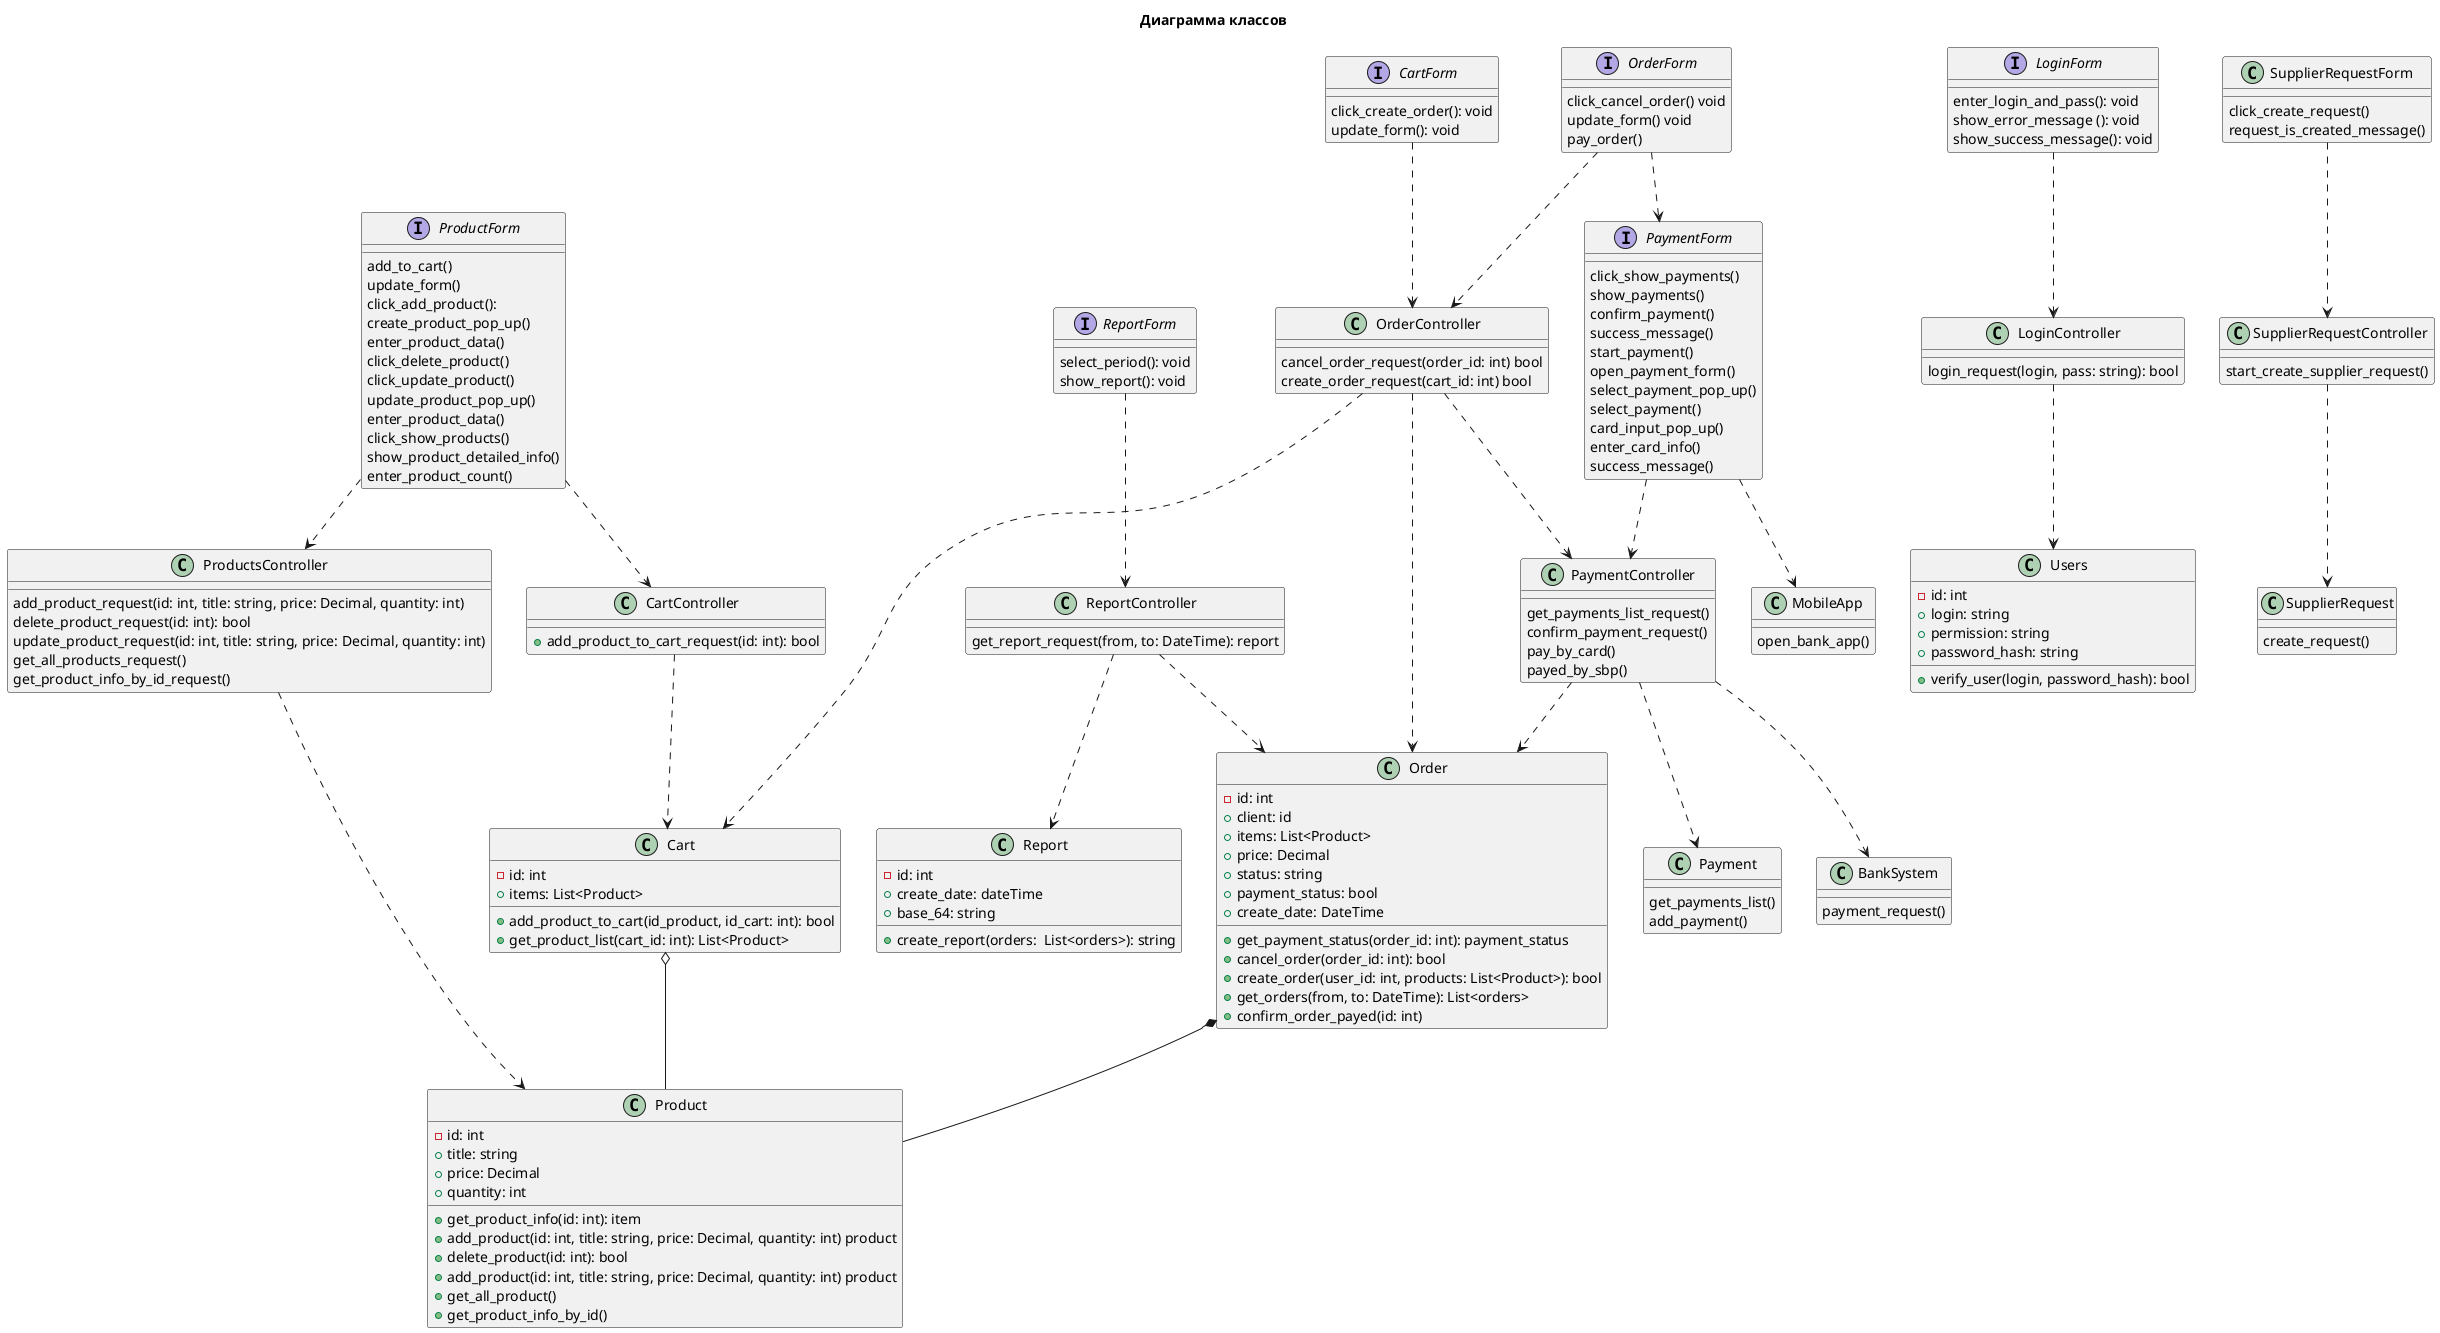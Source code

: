 @startuml
title Диаграмма классов 


interface ProductForm{
    add_to_cart()
    update_form()
    click_add_product():
    create_product_pop_up()
    enter_product_data()
    click_delete_product()
    click_update_product()
    update_product_pop_up()
    enter_product_data()
    сlick_show_products()
    show_product_detailed_info()
    enter_product_count()
}

interface OrderForm {
   click_cancel_order() void
   update_form() void
   pay_order()
}

interface CartForm {
    click_create_order(): void
    update_form(): void
}

interface ReportForm {
    select_period(): void
    show_report(): void
}

interface LoginForm {
    enter_login_and_pass(): void
    show_error_message (): void
    show_success_message(): void
}

interface PaymentForm {
    click_show_payments()
    show_payments()
    confirm_payment()
    success_message()
    start_payment()
    open_payment_form()
    select_payment_pop_up()
    select_payment()
    card_input_pop_up()
    enter_card_info()
    success_message()
}

class SupplierRequestForm {
    click_create_request()
    request_is_created_message()

}


class CartController {
    + add_product_to_cart_request(id: int): bool
}

class OrderController {
    cancel_order_request(order_id: int) bool
    create_order_request(cart_id: int) bool
}

class ProductsController {
    add_product_request(id: int, title: string, price: Decimal, quantity: int)
    delete_product_request(id: int): bool
    update_product_request(id: int, title: string, price: Decimal, quantity: int)
    get_all_products_request()
    get_product_info_by_id_request()
}

class ReportController {
    get_report_request(from, to: DateTime): report
}

class LoginController {
    login_request(login, pass: string): bool
}

class PaymentController {
    get_payments_list_request()
    confirm_payment_request()
    pay_by_card()
    payed_by_sbp()
}

class SupplierRequestController {
    start_create_supplier_request()
}

class Product {
    - id: int
    + title: string
    + price: Decimal
    + quantity: int
    + get_product_info(id: int): item
    + add_product(id: int, title: string, price: Decimal, quantity: int) product
    + delete_product(id: int): bool
    + add_product(id: int, title: string, price: Decimal, quantity: int) product
    + get_all_product()
    + get_product_info_by_id()

}

class Cart {
    - id: int
    + items: List<Product>
    + add_product_to_cart(id_product, id_cart: int): bool
    + get_product_list(cart_id: int): List<Product>
}

class Order {
    - id: int
    + client: id
    + items: List<Product>
    + price: Decimal
    + status: string
    + payment_status: bool
    + create_date: DateTime
    + get_payment_status(order_id: int): payment_status
    + cancel_order(order_id: int): bool
    + create_order(user_id: int, products: List<Product>): bool
    + get_orders(from, to: DateTime): List<orders>
    + confirm_order_payed(id: int)
}

class Report {
    - id: int
    + create_date: dateTime
    + base_64: string
    + create_report(orders:  List<orders>): string
}

class Users {
    - id: int
    + login: string
    + permission: string
    + password_hash: string
    + verify_user(login, password_hash): bool
}

class Payment {
    get_payments_list()
    add_payment()
}

class SupplierRequest {
    create_request()
}


class BankSystem {
    payment_request()
}

class MobileApp {
    open_bank_app()
}




ProductsController ..> Product
LoginController ..> Users


Cart o-- Product
Order *-- Product

ProductForm..> ProductsController 
ReportForm ..> ReportController 
ReportController ..> Order
ReportController ..> Report
OrderController ..> PaymentController
LoginForm ..> LoginController
ProductForm..> CartController
CartController ..> Cart
OrderForm ..> OrderController
OrderController ..> Order
CartForm ..> OrderController
OrderController ..> Cart
OrderForm ..> PaymentForm
PaymentForm ..> PaymentController
PaymentController ..> BankSystem
PaymentController ..> Payment
PaymentForm ..> MobileApp
PaymentController ..> Order
SupplierRequestForm ..> SupplierRequestController 
SupplierRequestController ..> SupplierRequest


@enduml